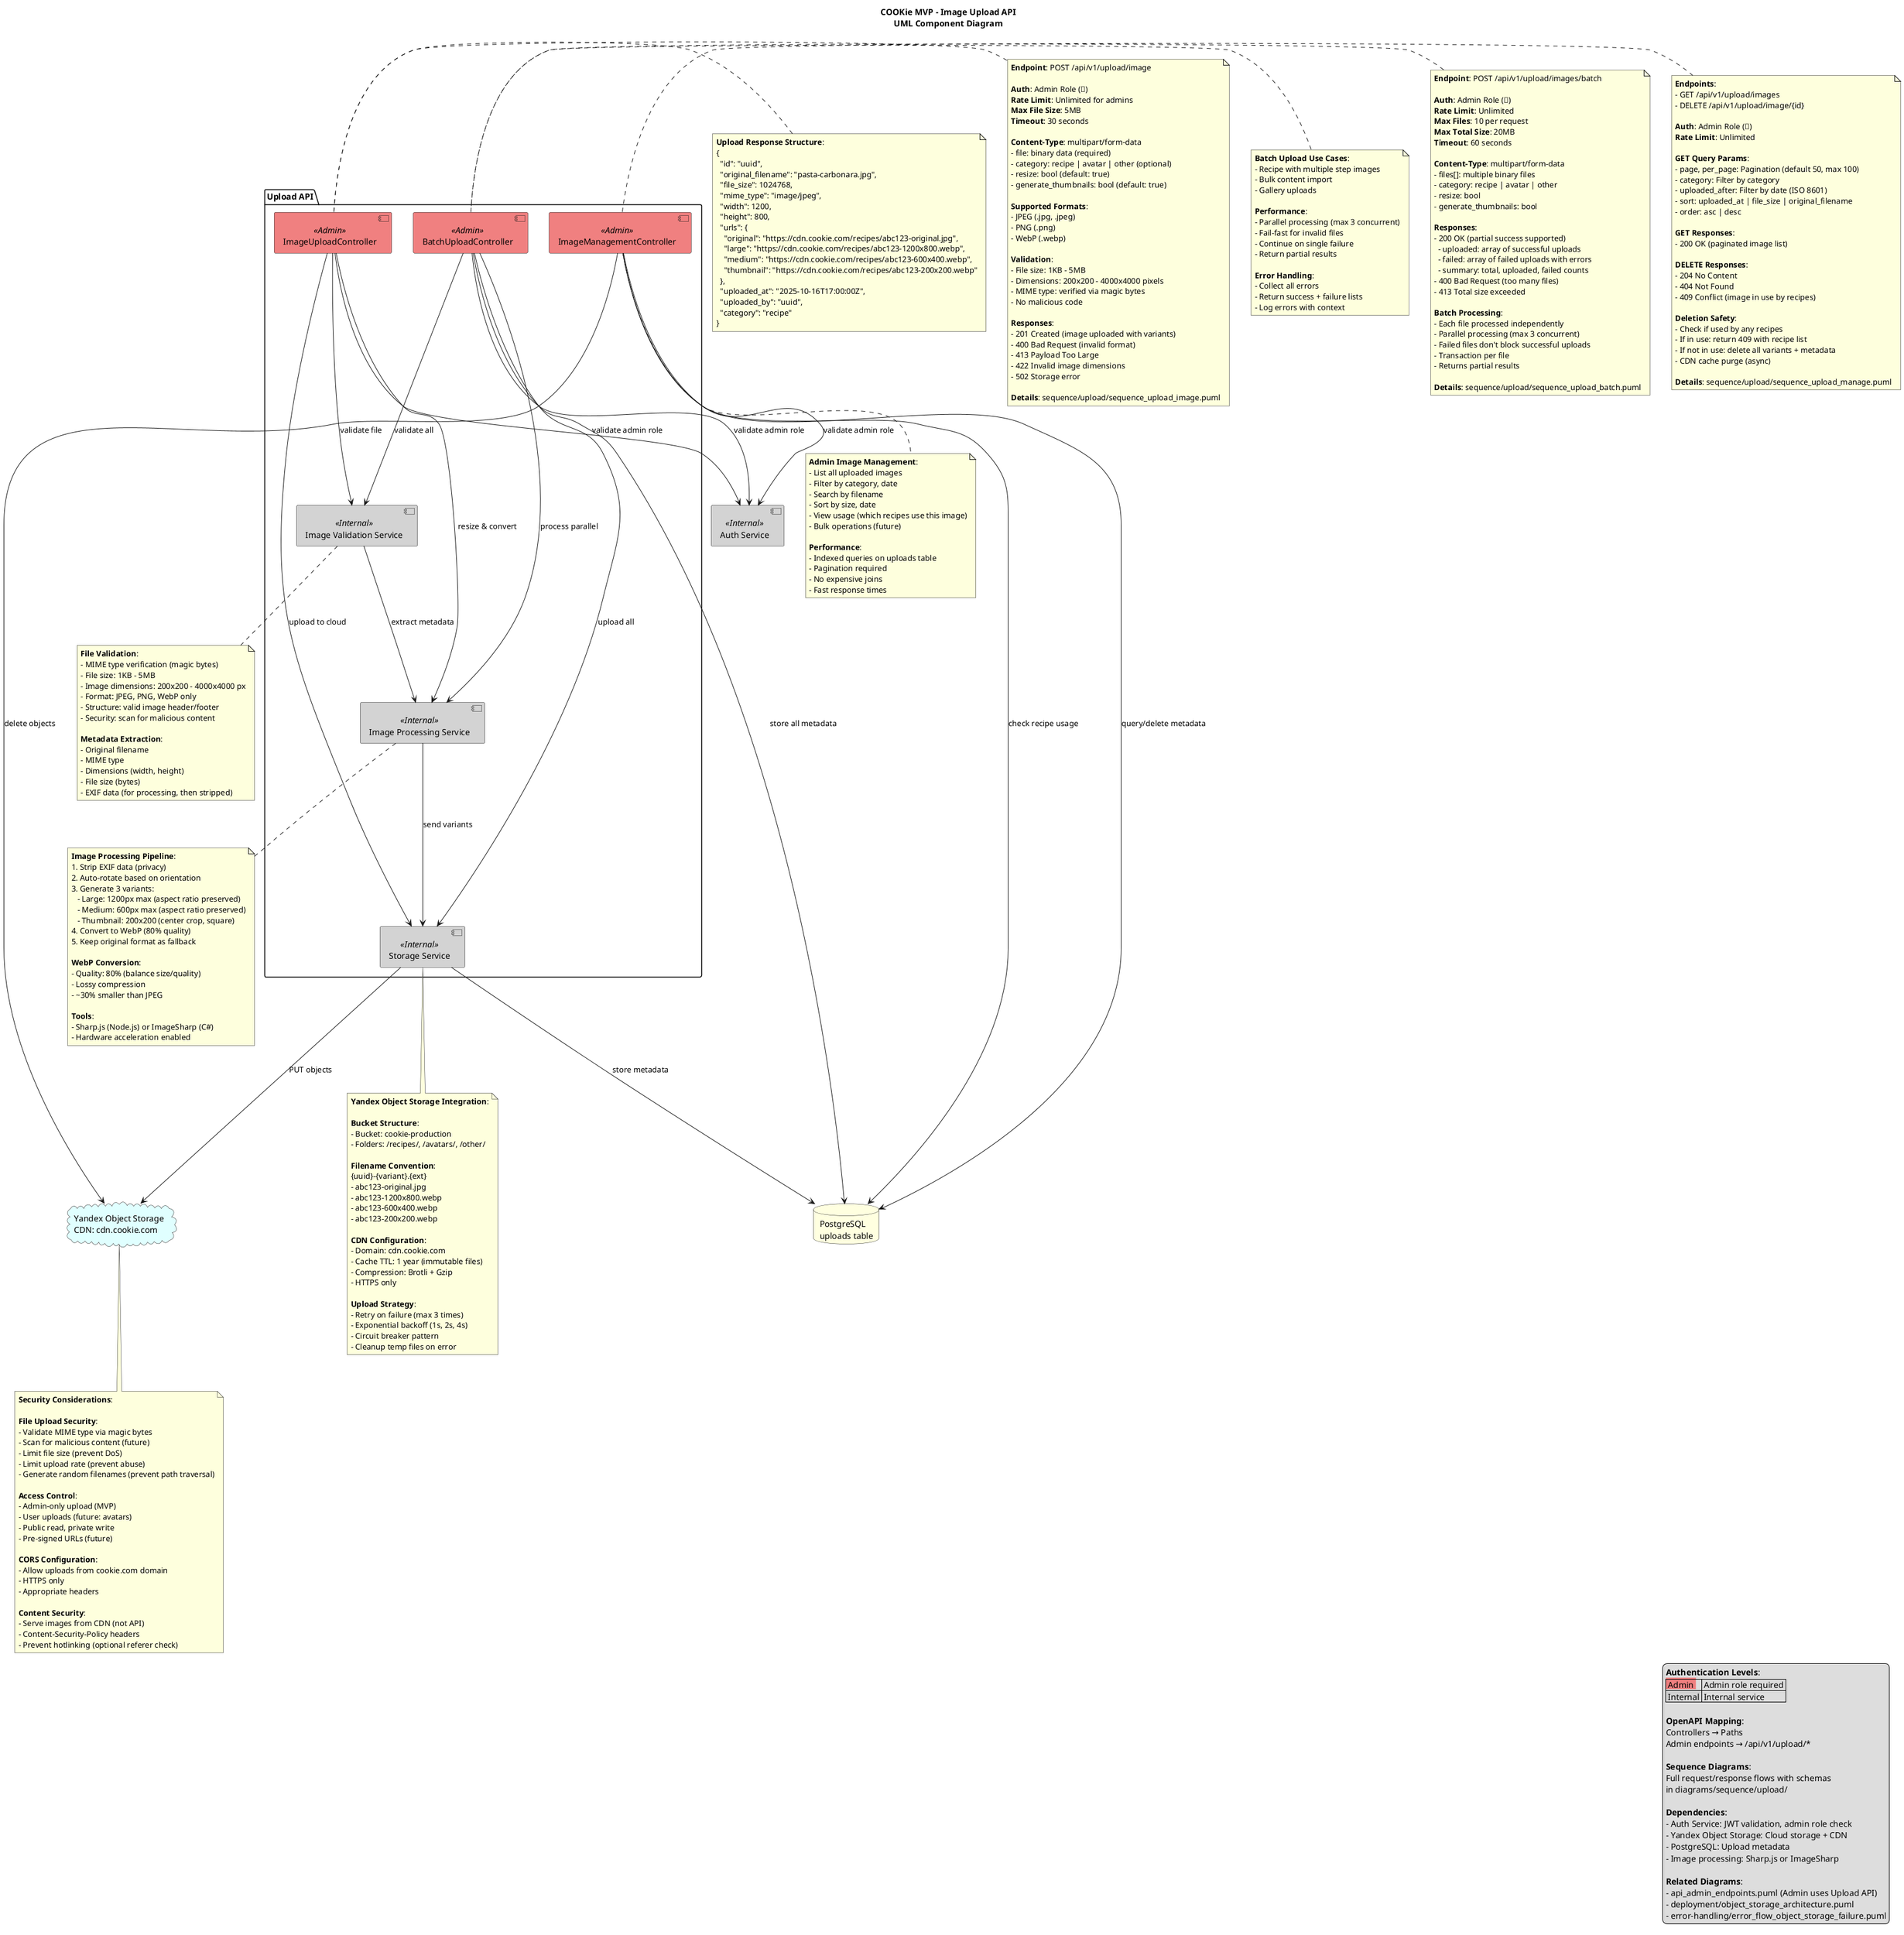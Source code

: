 @startuml api_upload_endpoints

title COOKie MVP - Image Upload API\nUML Component Diagram

' Color coding for authentication levels
skinparam component {
  BackgroundColor<<Admin>> LightCoral
  BackgroundColor<<Internal>> LightGray
}

skinparam database {
  BackgroundColor LightYellow
}

skinparam cloud {
  BackgroundColor LightCyan
}

' ==================================================
' Upload Service Components
' ==================================================
package "Upload API" {

  ' Admin endpoints (JWT + Admin role required)
  component [ImageUploadController] <<Admin>>
  component [BatchUploadController] <<Admin>>
  component [ImageManagementController] <<Admin>>

  ' Internal services
  component [Image Validation Service] <<Internal>>
  component [Image Processing Service] <<Internal>>
  component [Storage Service] <<Internal>>
}

' External dependencies
database "PostgreSQL\nuploads table" as DB
cloud "Yandex Object Storage\nCDN: cdn.cookie.com" as ObjectStorage
component [Auth Service] <<Internal>> as AuthService

' ==================================================
' Component Relationships & Dependencies
' ==================================================

' Single upload flow
[ImageUploadController] --> AuthService : validate admin role
[ImageUploadController] --> [Image Validation Service] : validate file
[ImageUploadController] --> [Image Processing Service] : resize & convert
[ImageUploadController] --> [Storage Service] : upload to cloud
[Image Validation Service] --> [Image Processing Service] : extract metadata
[Image Processing Service] --> [Storage Service] : send variants
[Storage Service] --> ObjectStorage : PUT objects
[Storage Service] --> DB : store metadata

' Batch upload flow
[BatchUploadController] --> AuthService : validate admin role
[BatchUploadController] --> [Image Validation Service] : validate all
[BatchUploadController] --> [Image Processing Service] : process parallel
[BatchUploadController] --> [Storage Service] : upload all
[BatchUploadController] --> DB : store all metadata

' Management flow
[ImageManagementController] --> AuthService : validate admin role
[ImageManagementController] --> DB : query/delete metadata
[ImageManagementController] --> ObjectStorage : delete objects
[ImageManagementController] --> DB : check recipe usage

' ==================================================
' Endpoint Specifications (OpenAPI-relevant)
' ==================================================

note right of [ImageUploadController]
  **Endpoint**: POST /api/v1/upload/image

  **Auth**: Admin Role (👑)
  **Rate Limit**: Unlimited for admins
  **Max File Size**: 5MB
  **Timeout**: 30 seconds

  **Content-Type**: multipart/form-data
  - file: binary data (required)
  - category: recipe | avatar | other (optional)
  - resize: bool (default: true)
  - generate_thumbnails: bool (default: true)

  **Supported Formats**:
  - JPEG (.jpg, .jpeg)
  - PNG (.png)
  - WebP (.webp)

  **Validation**:
  - File size: 1KB - 5MB
  - Dimensions: 200x200 - 4000x4000 pixels
  - MIME type: verified via magic bytes
  - No malicious code

  **Responses**:
  - 201 Created (image uploaded with variants)
  - 400 Bad Request (invalid format)
  - 413 Payload Too Large
  - 422 Invalid image dimensions
  - 502 Storage error

  **Details**: sequence/upload/sequence_upload_image.puml
end note

note right of [BatchUploadController]
  **Endpoint**: POST /api/v1/upload/images/batch

  **Auth**: Admin Role (👑)
  **Rate Limit**: Unlimited
  **Max Files**: 10 per request
  **Max Total Size**: 20MB
  **Timeout**: 60 seconds

  **Content-Type**: multipart/form-data
  - files[]: multiple binary files
  - category: recipe | avatar | other
  - resize: bool
  - generate_thumbnails: bool

  **Responses**:
  - 200 OK (partial success supported)
    - uploaded: array of successful uploads
    - failed: array of failed uploads with errors
    - summary: total, uploaded, failed counts
  - 400 Bad Request (too many files)
  - 413 Total size exceeded

  **Batch Processing**:
  - Each file processed independently
  - Parallel processing (max 3 concurrent)
  - Failed files don't block successful uploads
  - Transaction per file
  - Returns partial results

  **Details**: sequence/upload/sequence_upload_batch.puml
end note

note right of [ImageManagementController]
  **Endpoints**:
  - GET /api/v1/upload/images
  - DELETE /api/v1/upload/image/{id}

  **Auth**: Admin Role (👑)
  **Rate Limit**: Unlimited

  **GET Query Params**:
  - page, per_page: Pagination (default 50, max 100)
  - category: Filter by category
  - uploaded_after: Filter by date (ISO 8601)
  - sort: uploaded_at | file_size | original_filename
  - order: asc | desc

  **GET Responses**:
  - 200 OK (paginated image list)

  **DELETE Responses**:
  - 204 No Content
  - 404 Not Found
  - 409 Conflict (image in use by recipes)

  **Deletion Safety**:
  - Check if used by any recipes
  - If in use: return 409 with recipe list
  - If not in use: delete all variants + metadata
  - CDN cache purge (async)

  **Details**: sequence/upload/sequence_upload_manage.puml
end note

note bottom of [Image Validation Service]
  **File Validation**:
  - MIME type verification (magic bytes)
  - File size: 1KB - 5MB
  - Image dimensions: 200x200 - 4000x4000 px
  - Format: JPEG, PNG, WebP only
  - Structure: valid image header/footer
  - Security: scan for malicious content

  **Metadata Extraction**:
  - Original filename
  - MIME type
  - Dimensions (width, height)
  - File size (bytes)
  - EXIF data (for processing, then stripped)
end note

note bottom of [Image Processing Service]
  **Image Processing Pipeline**:
  1. Strip EXIF data (privacy)
  2. Auto-rotate based on orientation
  3. Generate 3 variants:
     - Large: 1200px max (aspect ratio preserved)
     - Medium: 600px max (aspect ratio preserved)
     - Thumbnail: 200x200 (center crop, square)
  4. Convert to WebP (80% quality)
  5. Keep original format as fallback

  **WebP Conversion**:
  - Quality: 80% (balance size/quality)
  - Lossy compression
  - ~30% smaller than JPEG

  **Tools**:
  - Sharp.js (Node.js) or ImageSharp (C#)
  - Hardware acceleration enabled
end note

note bottom of [Storage Service]
  **Yandex Object Storage Integration**:

  **Bucket Structure**:
  - Bucket: cookie-production
  - Folders: /recipes/, /avatars/, /other/

  **Filename Convention**:
  {uuid}-{variant}.{ext}
  - abc123-original.jpg
  - abc123-1200x800.webp
  - abc123-600x400.webp
  - abc123-200x200.webp

  **CDN Configuration**:
  - Domain: cdn.cookie.com
  - Cache TTL: 1 year (immutable files)
  - Compression: Brotli + Gzip
  - HTTPS only

  **Upload Strategy**:
  - Retry on failure (max 3 times)
  - Exponential backoff (1s, 2s, 4s)
  - Circuit breaker pattern
  - Cleanup temp files on error
end note

note left of [ImageUploadController]
  **Upload Response Structure**:
  {
    "id": "uuid",
    "original_filename": "pasta-carbonara.jpg",
    "file_size": 1024768,
    "mime_type": "image/jpeg",
    "width": 1200,
    "height": 800,
    "urls": {
      "original": "https://cdn.cookie.com/recipes/abc123-original.jpg",
      "large": "https://cdn.cookie.com/recipes/abc123-1200x800.webp",
      "medium": "https://cdn.cookie.com/recipes/abc123-600x400.webp",
      "thumbnail": "https://cdn.cookie.com/recipes/abc123-200x200.webp"
    },
    "uploaded_at": "2025-10-16T17:00:00Z",
    "uploaded_by": "uuid",
    "category": "recipe"
  }
end note

note left of [BatchUploadController]
  **Batch Upload Use Cases**:
  - Recipe with multiple step images
  - Bulk content import
  - Gallery uploads

  **Performance**:
  - Parallel processing (max 3 concurrent)
  - Fail-fast for invalid files
  - Continue on single failure
  - Return partial results

  **Error Handling**:
  - Collect all errors
  - Return success + failure lists
  - Log errors with context
end note

note bottom of [ImageManagementController]
  **Admin Image Management**:
  - List all uploaded images
  - Filter by category, date
  - Search by filename
  - Sort by size, date
  - View usage (which recipes use this image)
  - Bulk operations (future)

  **Performance**:
  - Indexed queries on uploads table
  - Pagination required
  - No expensive joins
  - Fast response times
end note

' ==================================================
' Security & Error Handling
' ==================================================

note bottom of ObjectStorage
  **Security Considerations**:

  **File Upload Security**:
  - Validate MIME type via magic bytes
  - Scan for malicious content (future)
  - Limit file size (prevent DoS)
  - Limit upload rate (prevent abuse)
  - Generate random filenames (prevent path traversal)

  **Access Control**:
  - Admin-only upload (MVP)
  - User uploads (future: avatars)
  - Public read, private write
  - Pre-signed URLs (future)

  **CORS Configuration**:
  - Allow uploads from cookie.com domain
  - HTTPS only
  - Appropriate headers

  **Content Security**:
  - Serve images from CDN (not API)
  - Content-Security-Policy headers
  - Prevent hotlinking (optional referer check)
end note

' ==================================================
' Legend
' ==================================================
legend right
  **Authentication Levels**:
  |<back:LightCoral> Admin </back>| Admin role required |
  |<back:LightGray> Internal </back>| Internal service |

  **OpenAPI Mapping**:
  Controllers → Paths
  Admin endpoints → /api/v1/upload/*

  **Sequence Diagrams**:
  Full request/response flows with schemas
  in diagrams/sequence/upload/

  **Dependencies**:
  - Auth Service: JWT validation, admin role check
  - Yandex Object Storage: Cloud storage + CDN
  - PostgreSQL: Upload metadata
  - Image processing: Sharp.js or ImageSharp

  **Related Diagrams**:
  - api_admin_endpoints.puml (Admin uses Upload API)
  - deployment/object_storage_architecture.puml
  - error-handling/error_flow_object_storage_failure.puml
endlegend

@enduml
